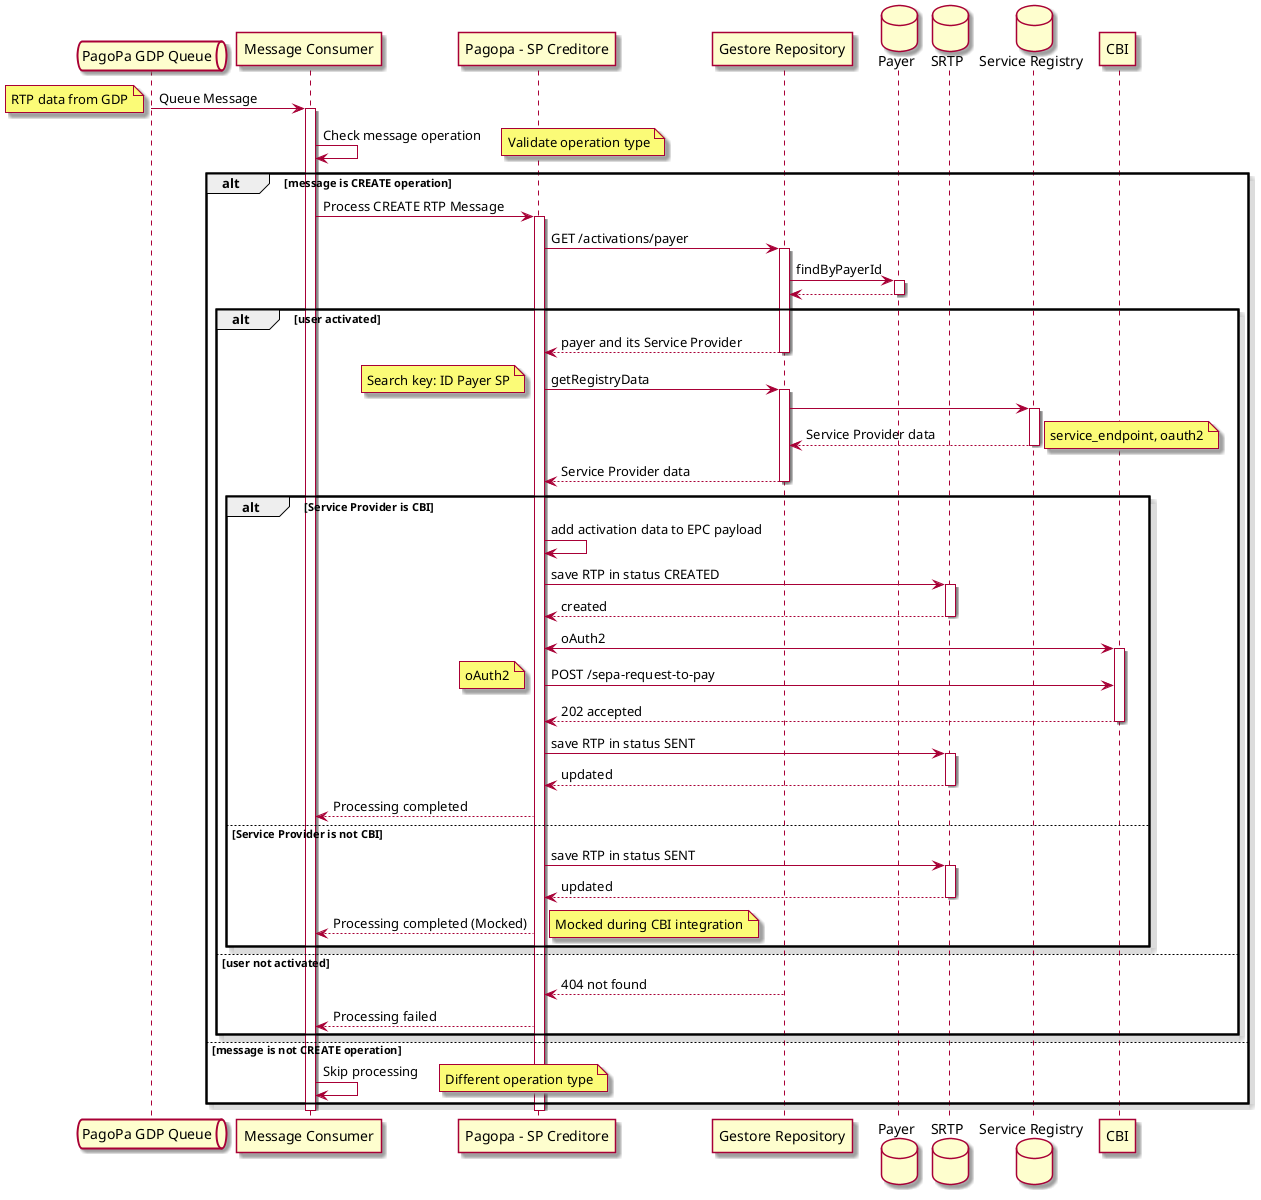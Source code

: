 @startuml
skin rose
queue "PagoPa GDP Queue" as Queue
participant "Message Consumer" as Consumer
participant "Pagopa - SP Creditore" as SPC
participant "Gestore Repository" as GR
database "Payer" as Payer
database "SRTP" as SRTP
database "Service Registry" as SR
participant "CBI" as SPD

Queue -> Consumer: Queue Message
note left: RTP data from GDP
activate Consumer
Consumer -> Consumer: Check message operation
note right: Validate operation type
alt message is CREATE operation
Consumer -> SPC: Process CREATE RTP Message
activate SPC
SPC -> GR: GET /activations/payer
activate GR
GR -> Payer: findByPayerId
activate Payer
Payer --> GR
deactivate Payer
alt user activated
GR --> SPC: payer and its Service Provider
deactivate GR
SPC -> GR: getRegistryData
note left: Search key: ID Payer SP
activate GR
GR -> SR
activate SR
SR --> GR: Service Provider data
note right: service_endpoint, oauth2
deactivate SR
GR --> SPC: Service Provider data
deactivate GR
alt Service Provider is CBI
SPC -> SPC: add activation data to EPC payload
SPC -> SRTP: save RTP in status CREATED
activate SRTP
SRTP --> SPC: created
deactivate SRTP
SPC <-> SPD: oAuth2
activate SPD
SPC -> SPD: POST /sepa-request-to-pay
note left: oAuth2
SPD --> SPC: 202 accepted
deactivate SPD
SPC -> SRTP: save RTP in status SENT
activate SRTP
SRTP --> SPC: updated
deactivate SRTP
SPC --> Consumer: Processing completed
else Service Provider is not CBI
SPC -> SRTP: save RTP in status SENT
activate SRTP
SRTP --> SPC: updated
deactivate SRTP
SPC --> Consumer: Processing completed (Mocked)
note right: Mocked during CBI integration
end
else user not activated
activate GR
GR --> SPC: 404 not found
deactivate GR
SPC --> Consumer: Processing failed
end
else message is not CREATE operation
Consumer -> Consumer: Skip processing
note right: Different operation type
end
deactivate SPC
deactivate Consumer
@enduml
